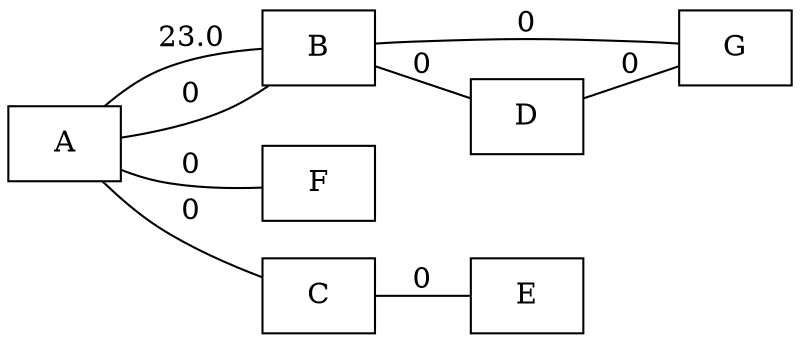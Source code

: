 graph {
  rankdir=LR;

  G[shape=box]
  B[shape=box]
  E[shape=box]
  F[shape=box]
  C[shape=box]
  A[shape=box]
  D[shape=box]

  D -- G[label="0"]
  A -- B[label="23.0"]
  A -- B[label="0"]
  A -- F[label="0"]
  C -- E[label="0"]
  B -- D[label="0"]
  B -- G[label="0"]
  A -- C[label="0"]
}
